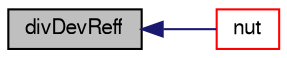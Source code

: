 digraph "divDevReff"
{
  bgcolor="transparent";
  edge [fontname="FreeSans",fontsize="10",labelfontname="FreeSans",labelfontsize="10"];
  node [fontname="FreeSans",fontsize="10",shape=record];
  rankdir="LR";
  Node2584 [label="divDevReff",height=0.2,width=0.4,color="black", fillcolor="grey75", style="filled", fontcolor="black"];
  Node2584 -> Node2585 [dir="back",color="midnightblue",fontsize="10",style="solid",fontname="FreeSans"];
  Node2585 [label="nut",height=0.2,width=0.4,color="red",URL="$a31086.html#a1f9ef455ae1ef56fcb9c8f8838c6aee2",tooltip="Return the turbulence viscosity. "];
}
